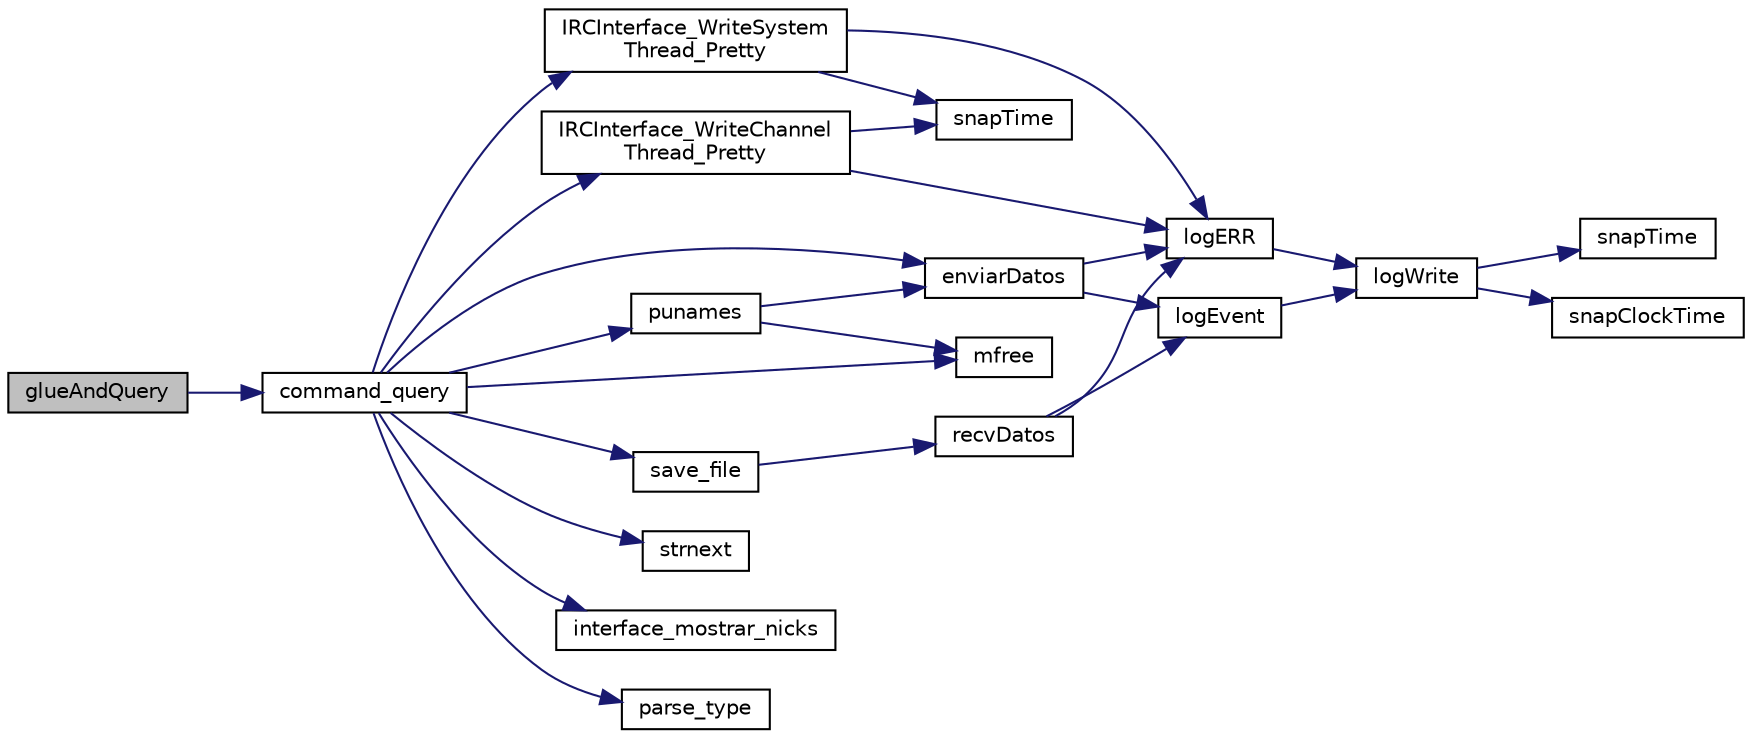 digraph "glueAndQuery"
{
  edge [fontname="Helvetica",fontsize="10",labelfontname="Helvetica",labelfontsize="10"];
  node [fontname="Helvetica",fontsize="10",shape=record];
  rankdir="LR";
  Node1 [label="glueAndQuery",height=0.2,width=0.4,color="black", fillcolor="grey75", style="filled", fontcolor="black"];
  Node1 -> Node2 [color="midnightblue",fontsize="10",style="solid",fontname="Helvetica"];
  Node2 [label="command_query",height=0.2,width=0.4,color="black", fillcolor="white", style="filled",URL="$xchat2_8c.html#a41f93f364aea303a0c93177289733f92",tooltip="Parsea los mensajes y respuestas que recibe del servidor. "];
  Node2 -> Node3 [color="midnightblue",fontsize="10",style="solid",fontname="Helvetica"];
  Node3 [label="IRCInterface_WriteSystem\lThread_Pretty",height=0.2,width=0.4,color="black", fillcolor="white", style="filled",URL="$aux__functions_8h.html#a043ae6695458ae3a85dc9da43cf9b751"];
  Node3 -> Node4 [color="midnightblue",fontsize="10",style="solid",fontname="Helvetica"];
  Node4 [label="logERR",height=0.2,width=0.4,color="black", fillcolor="white", style="filled",URL="$logger_8h.html#a9487660b2ec318326782a9d9e32f8461"];
  Node4 -> Node5 [color="midnightblue",fontsize="10",style="solid",fontname="Helvetica"];
  Node5 [label="logWrite",height=0.2,width=0.4,color="black", fillcolor="white", style="filled",URL="$logger_8c.html#a6d1f5cd19f49b187e2097a467eca0233"];
  Node5 -> Node6 [color="midnightblue",fontsize="10",style="solid",fontname="Helvetica"];
  Node6 [label="snapTime",height=0.2,width=0.4,color="black", fillcolor="white", style="filled",URL="$logger_8c.html#a9780074b15cc3acc70e3ee5989c8005a"];
  Node5 -> Node7 [color="midnightblue",fontsize="10",style="solid",fontname="Helvetica"];
  Node7 [label="snapClockTime",height=0.2,width=0.4,color="black", fillcolor="white", style="filled",URL="$logger_8c.html#ad5ed54850fd750ca0935368e72017537"];
  Node3 -> Node8 [color="midnightblue",fontsize="10",style="solid",fontname="Helvetica"];
  Node8 [label="snapTime",height=0.2,width=0.4,color="black", fillcolor="white", style="filled",URL="$logger_8h.html#a9780074b15cc3acc70e3ee5989c8005a"];
  Node2 -> Node9 [color="midnightblue",fontsize="10",style="solid",fontname="Helvetica"];
  Node9 [label="strnext",height=0.2,width=0.4,color="black", fillcolor="white", style="filled",URL="$aux__functions_8h.html#a20f32d171da437faef7716e4b6e667dd",tooltip="Devuelve una cadena que empieza inmediatamente después de la cadena &#39;haystack&#39; tras la primera aparic..."];
  Node2 -> Node10 [color="midnightblue",fontsize="10",style="solid",fontname="Helvetica"];
  Node10 [label="mfree",height=0.2,width=0.4,color="black", fillcolor="white", style="filled",URL="$aux__functions_8h.html#a2480cc4793bf25a16cc731dc9d033582",tooltip="Libera punteros si estos no estan a NULL Uso. "];
  Node2 -> Node11 [color="midnightblue",fontsize="10",style="solid",fontname="Helvetica"];
  Node11 [label="IRCInterface_WriteChannel\lThread_Pretty",height=0.2,width=0.4,color="black", fillcolor="white", style="filled",URL="$aux__functions_8h.html#a6400bb2b7979a2393f0e84b6646a24fe"];
  Node11 -> Node4 [color="midnightblue",fontsize="10",style="solid",fontname="Helvetica"];
  Node11 -> Node8 [color="midnightblue",fontsize="10",style="solid",fontname="Helvetica"];
  Node2 -> Node12 [color="midnightblue",fontsize="10",style="solid",fontname="Helvetica"];
  Node12 [label="interface_mostrar_nicks",height=0.2,width=0.4,color="black", fillcolor="white", style="filled",URL="$aux__functions_8h.html#a09c2fcb81e148a2f23080a1671869f96",tooltip="Actualiza la lista de nicks de la interfaz y sus estados. "];
  Node2 -> Node13 [color="midnightblue",fontsize="10",style="solid",fontname="Helvetica"];
  Node13 [label="punames",height=0.2,width=0.4,color="black", fillcolor="white", style="filled",URL="$user__commands_8h.html#abaae116595df34db33e65e3d9d225103",tooltip="Comando de usuario NAMES. "];
  Node13 -> Node14 [color="midnightblue",fontsize="10",style="solid",fontname="Helvetica"];
  Node14 [label="enviarDatos",height=0.2,width=0.4,color="black", fillcolor="white", style="filled",URL="$conexion__tcp_8h.html#ab9468ce1338cfca5736ab407ba155f55"];
  Node14 -> Node15 [color="midnightblue",fontsize="10",style="solid",fontname="Helvetica"];
  Node15 [label="logEvent",height=0.2,width=0.4,color="black", fillcolor="white", style="filled",URL="$logger_8h.html#af71188329ee1cf68a59d3f9ddd035ca6"];
  Node15 -> Node5 [color="midnightblue",fontsize="10",style="solid",fontname="Helvetica"];
  Node14 -> Node4 [color="midnightblue",fontsize="10",style="solid",fontname="Helvetica"];
  Node13 -> Node10 [color="midnightblue",fontsize="10",style="solid",fontname="Helvetica"];
  Node2 -> Node16 [color="midnightblue",fontsize="10",style="solid",fontname="Helvetica"];
  Node16 [label="save_file",height=0.2,width=0.4,color="black", fillcolor="white", style="filled",URL="$aux__functions_8h.html#a9a7f9a514711f5954007dc83533d9362",tooltip="Establece la conexíon con el servidor de archivos para recibir los datos y escribirlos en un fichero..."];
  Node16 -> Node17 [color="midnightblue",fontsize="10",style="solid",fontname="Helvetica"];
  Node17 [label="recvDatos",height=0.2,width=0.4,color="black", fillcolor="white", style="filled",URL="$conexion__tcp_8h.html#a2ec2b47883bdb05804bec657bfc42516"];
  Node17 -> Node15 [color="midnightblue",fontsize="10",style="solid",fontname="Helvetica"];
  Node17 -> Node4 [color="midnightblue",fontsize="10",style="solid",fontname="Helvetica"];
  Node2 -> Node14 [color="midnightblue",fontsize="10",style="solid",fontname="Helvetica"];
  Node2 -> Node18 [color="midnightblue",fontsize="10",style="solid",fontname="Helvetica"];
  Node18 [label="parse_type",height=0.2,width=0.4,color="black", fillcolor="white", style="filled",URL="$aux__functions_8h.html#a90798d5fe15fdd743f8802b0f154b854",tooltip="Devuelve el tipo de comando (código 3 digitos) de un mensaje no reconocido por IRC_CommandQuery() ..."];
}
